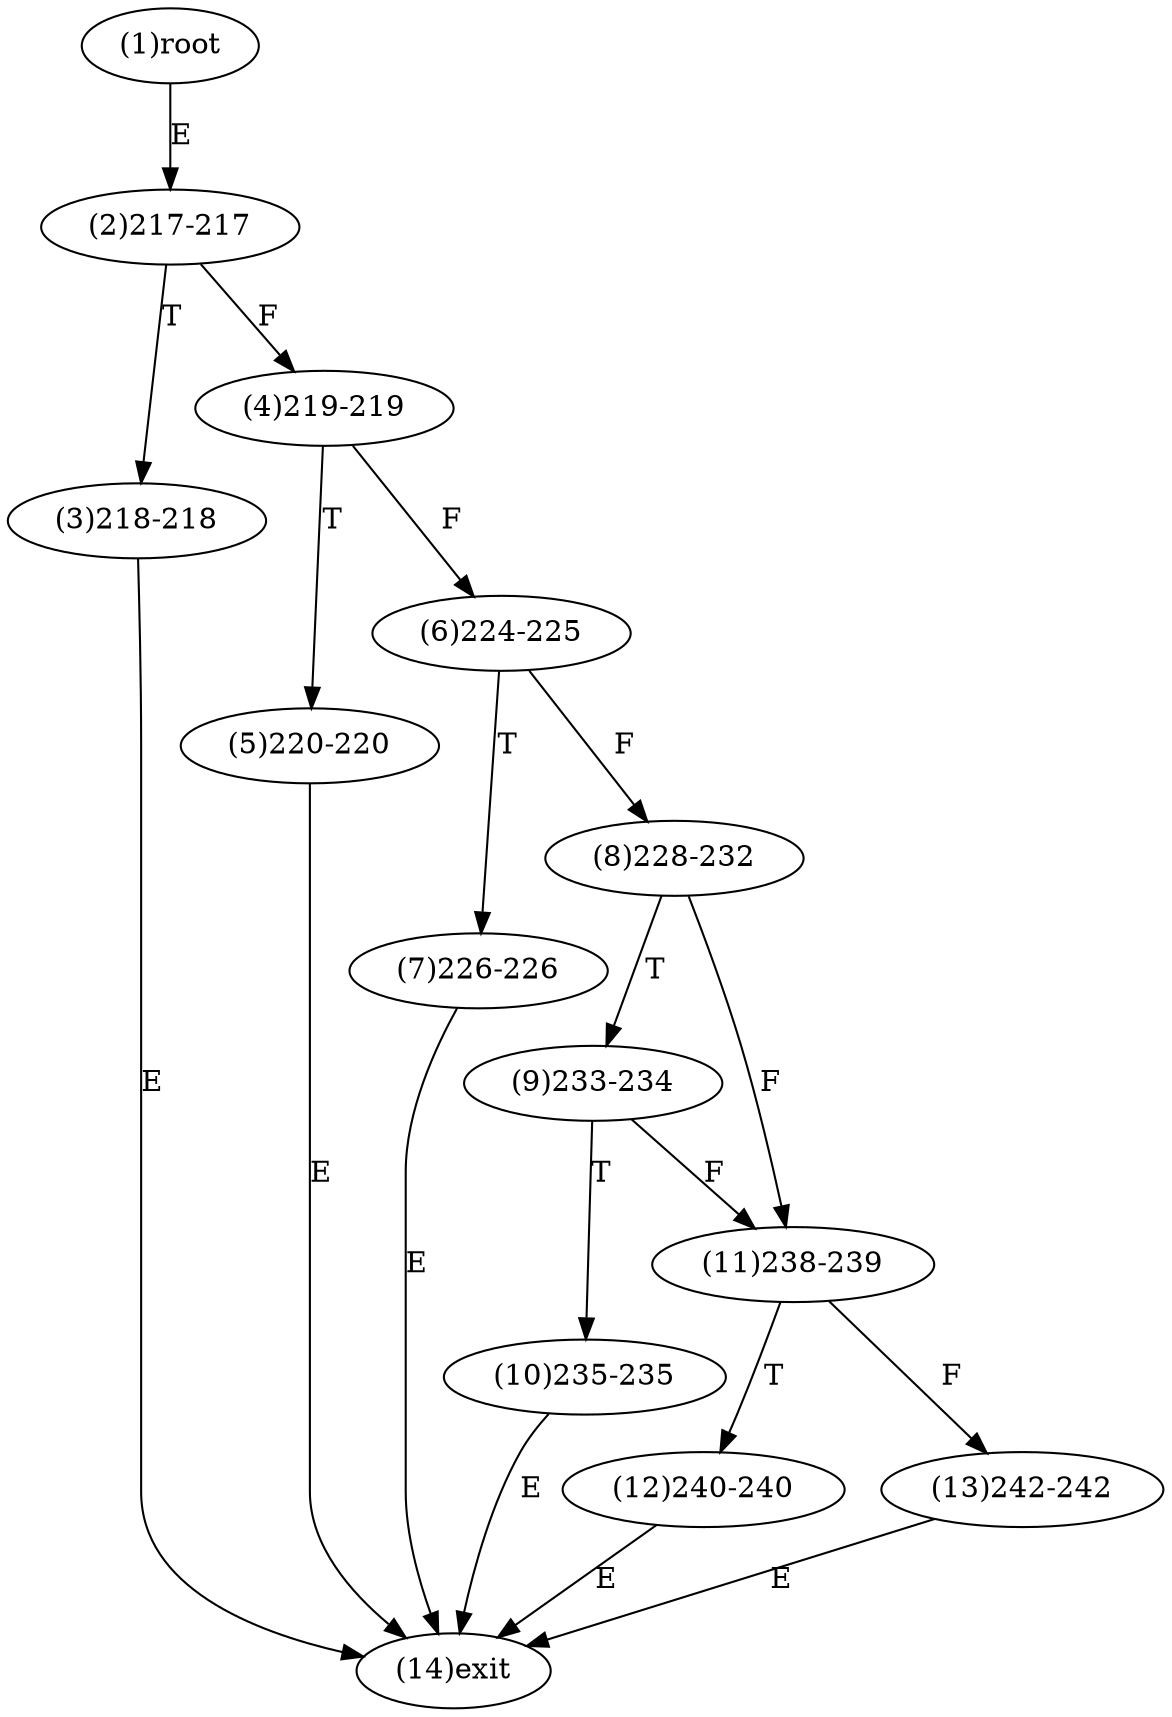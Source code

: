 digraph "" { 
1[ label="(1)root"];
2[ label="(2)217-217"];
3[ label="(3)218-218"];
4[ label="(4)219-219"];
5[ label="(5)220-220"];
6[ label="(6)224-225"];
7[ label="(7)226-226"];
8[ label="(8)228-232"];
9[ label="(9)233-234"];
10[ label="(10)235-235"];
11[ label="(11)238-239"];
12[ label="(12)240-240"];
13[ label="(13)242-242"];
14[ label="(14)exit"];
1->2[ label="E"];
2->4[ label="F"];
2->3[ label="T"];
3->14[ label="E"];
4->6[ label="F"];
4->5[ label="T"];
5->14[ label="E"];
6->8[ label="F"];
6->7[ label="T"];
7->14[ label="E"];
8->11[ label="F"];
8->9[ label="T"];
9->11[ label="F"];
9->10[ label="T"];
10->14[ label="E"];
11->13[ label="F"];
11->12[ label="T"];
12->14[ label="E"];
13->14[ label="E"];
}